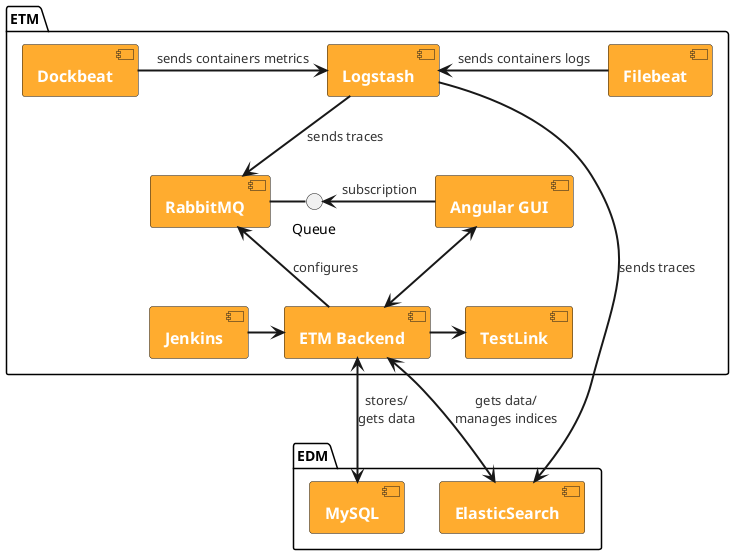 @startuml

skinparam component {
    FontSize 16
    FontStyle bold
    FontColor white
    BackgroundColor #ffac2f
    ArrowFontColor #333333
    ArrowThickness 2
}

' skinparam linetype ortho

package "ETM" {
    [Filebeat] -left-> [Logstash]: sends containers logs
    [Dockbeat] -right-> [Logstash]: sends containers metrics

    [Logstash] -down-> [RabbitMQ]: sends traces
    [RabbitMQ] -right- Queue
    [Angular GUI] -left-> Queue: subscription

    [ETM Backend] <-up-> [Angular GUI]
    [ETM Backend] --> [RabbitMQ]: configures

    [ETM Backend] -right-> [TestLink]
    [Jenkins] -right-> [ETM Backend]
}

package "EDM" {
    [Logstash] --> [ElasticSearch]: sends traces
    [ETM Backend] <--> [MySQL]: stores/\ngets data

    [ETM Backend] <--> [ElasticSearch]: gets data/\nmanages indices
}

@enduml